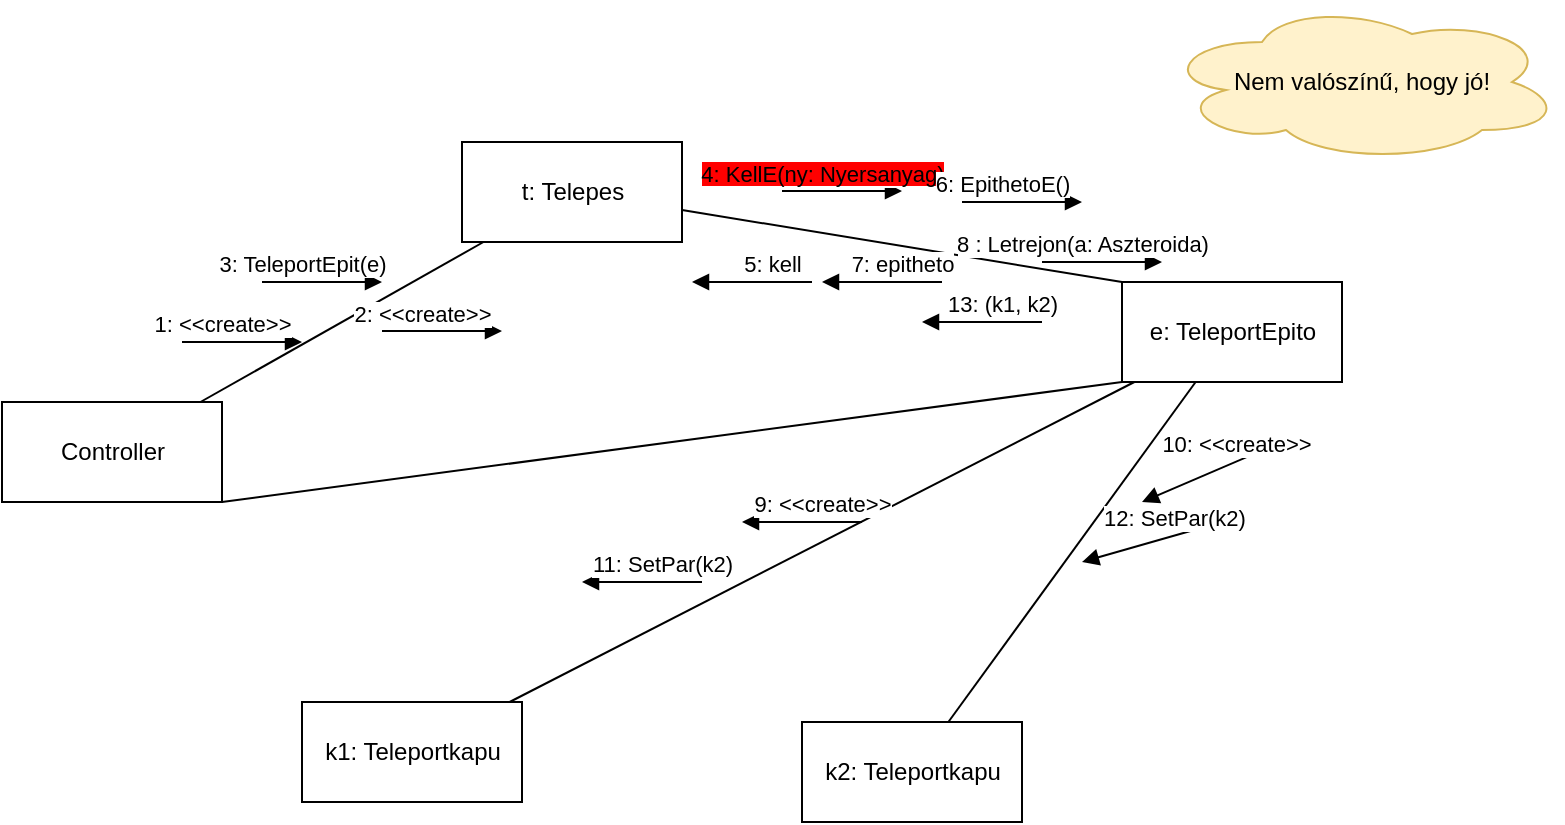 <mxfile version="14.4.7" type="github">
  <diagram id="HolWiXEPeuLV7ym3ct0_" name="Page-1">
    <mxGraphModel dx="1038" dy="548" grid="1" gridSize="10" guides="1" tooltips="1" connect="1" arrows="1" fold="1" page="1" pageScale="1" pageWidth="850" pageHeight="1100" math="0" shadow="0">
      <root>
        <mxCell id="0" />
        <mxCell id="1" parent="0" />
        <mxCell id="GyvDfbJIoFV9S9uWPGpv-1" value="t: Telepes" style="html=1;" vertex="1" parent="1">
          <mxGeometry x="280" y="80" width="110" height="50" as="geometry" />
        </mxCell>
        <mxCell id="GyvDfbJIoFV9S9uWPGpv-2" value="e: TeleportEpito" style="html=1;" vertex="1" parent="1">
          <mxGeometry x="610" y="150" width="110" height="50" as="geometry" />
        </mxCell>
        <mxCell id="GyvDfbJIoFV9S9uWPGpv-3" value="k1: Teleportkapu" style="html=1;" vertex="1" parent="1">
          <mxGeometry x="200" y="360" width="110" height="50" as="geometry" />
        </mxCell>
        <mxCell id="GyvDfbJIoFV9S9uWPGpv-4" value="k2: Teleportkapu" style="html=1;" vertex="1" parent="1">
          <mxGeometry x="450" y="370" width="110" height="50" as="geometry" />
        </mxCell>
        <mxCell id="GyvDfbJIoFV9S9uWPGpv-7" value="Controller" style="html=1;" vertex="1" parent="1">
          <mxGeometry x="50" y="210" width="110" height="50" as="geometry" />
        </mxCell>
        <mxCell id="GyvDfbJIoFV9S9uWPGpv-11" value="" style="html=1;verticalAlign=bottom;endArrow=none;endFill=0;" edge="1" parent="1" source="GyvDfbJIoFV9S9uWPGpv-7" target="GyvDfbJIoFV9S9uWPGpv-1">
          <mxGeometry width="80" relative="1" as="geometry">
            <mxPoint x="380" y="180" as="sourcePoint" />
            <mxPoint x="460" y="180" as="targetPoint" />
          </mxGeometry>
        </mxCell>
        <mxCell id="GyvDfbJIoFV9S9uWPGpv-14" value="" style="html=1;verticalAlign=bottom;endArrow=none;endFill=0;entryX=0;entryY=0;entryDx=0;entryDy=0;" edge="1" parent="1" source="GyvDfbJIoFV9S9uWPGpv-1" target="GyvDfbJIoFV9S9uWPGpv-2">
          <mxGeometry width="80" relative="1" as="geometry">
            <mxPoint x="60.001" y="510" as="sourcePoint" />
            <mxPoint x="201.539" y="430" as="targetPoint" />
          </mxGeometry>
        </mxCell>
        <mxCell id="GyvDfbJIoFV9S9uWPGpv-15" value="" style="html=1;verticalAlign=bottom;endArrow=none;endFill=0;" edge="1" parent="1" source="GyvDfbJIoFV9S9uWPGpv-2" target="GyvDfbJIoFV9S9uWPGpv-4">
          <mxGeometry width="80" relative="1" as="geometry">
            <mxPoint x="560" y="280" as="sourcePoint" />
            <mxPoint x="330.769" y="170" as="targetPoint" />
          </mxGeometry>
        </mxCell>
        <mxCell id="GyvDfbJIoFV9S9uWPGpv-16" value="" style="html=1;verticalAlign=bottom;endArrow=none;endFill=0;" edge="1" parent="1" source="GyvDfbJIoFV9S9uWPGpv-2" target="GyvDfbJIoFV9S9uWPGpv-3">
          <mxGeometry width="80" relative="1" as="geometry">
            <mxPoint x="330" y="300" as="sourcePoint" />
            <mxPoint x="340.769" y="180" as="targetPoint" />
          </mxGeometry>
        </mxCell>
        <mxCell id="GyvDfbJIoFV9S9uWPGpv-17" value="" style="html=1;verticalAlign=bottom;endArrow=none;endFill=0;entryX=0;entryY=1;entryDx=0;entryDy=0;exitX=1;exitY=1;exitDx=0;exitDy=0;" edge="1" parent="1" source="GyvDfbJIoFV9S9uWPGpv-7" target="GyvDfbJIoFV9S9uWPGpv-2">
          <mxGeometry width="80" relative="1" as="geometry">
            <mxPoint x="209.231" y="270" as="sourcePoint" />
            <mxPoint x="350.769" y="190" as="targetPoint" />
          </mxGeometry>
        </mxCell>
        <mxCell id="GyvDfbJIoFV9S9uWPGpv-19" value="Nem valószínű, hogy jó!" style="ellipse;shape=cloud;whiteSpace=wrap;html=1;fillColor=#fff2cc;strokeColor=#d6b656;" vertex="1" parent="1">
          <mxGeometry x="630" y="10" width="200" height="80" as="geometry" />
        </mxCell>
        <mxCell id="GyvDfbJIoFV9S9uWPGpv-21" value="1: &amp;lt;&amp;lt;create&amp;gt;&amp;gt;" style="html=1;verticalAlign=bottom;endArrow=block;" edge="1" parent="1">
          <mxGeometry x="-0.333" width="80" relative="1" as="geometry">
            <mxPoint x="140" y="180" as="sourcePoint" />
            <mxPoint x="200" y="180" as="targetPoint" />
            <mxPoint as="offset" />
          </mxGeometry>
        </mxCell>
        <mxCell id="GyvDfbJIoFV9S9uWPGpv-22" value="2: &amp;lt;&amp;lt;create&amp;gt;&amp;gt;" style="html=1;verticalAlign=bottom;endArrow=block;" edge="1" parent="1">
          <mxGeometry x="-0.333" width="80" relative="1" as="geometry">
            <mxPoint x="240" y="174.5" as="sourcePoint" />
            <mxPoint x="300" y="174.5" as="targetPoint" />
            <mxPoint as="offset" />
          </mxGeometry>
        </mxCell>
        <mxCell id="GyvDfbJIoFV9S9uWPGpv-23" value="3: TeleportEpit(e)" style="html=1;verticalAlign=bottom;endArrow=block;" edge="1" parent="1">
          <mxGeometry x="-0.333" width="80" relative="1" as="geometry">
            <mxPoint x="180" y="150" as="sourcePoint" />
            <mxPoint x="240" y="150" as="targetPoint" />
            <mxPoint as="offset" />
          </mxGeometry>
        </mxCell>
        <mxCell id="GyvDfbJIoFV9S9uWPGpv-24" value="&lt;span style=&quot;background-color: rgb(255 , 0 , 0)&quot;&gt;4: KellE(ny: Nyersanyag)&lt;/span&gt;" style="html=1;verticalAlign=bottom;endArrow=block;" edge="1" parent="1">
          <mxGeometry x="-0.333" width="80" relative="1" as="geometry">
            <mxPoint x="440" y="104.5" as="sourcePoint" />
            <mxPoint x="500" y="104.5" as="targetPoint" />
            <mxPoint as="offset" />
          </mxGeometry>
        </mxCell>
        <mxCell id="GyvDfbJIoFV9S9uWPGpv-27" value="8 : Letrejon(a: Aszteroida)" style="html=1;verticalAlign=bottom;endArrow=block;" edge="1" parent="1">
          <mxGeometry x="-0.333" width="80" relative="1" as="geometry">
            <mxPoint x="570" y="140" as="sourcePoint" />
            <mxPoint x="630" y="140" as="targetPoint" />
            <mxPoint as="offset" />
          </mxGeometry>
        </mxCell>
        <mxCell id="GyvDfbJIoFV9S9uWPGpv-28" value="5: kell" style="html=1;verticalAlign=bottom;endArrow=block;" edge="1" parent="1">
          <mxGeometry x="-0.333" width="80" relative="1" as="geometry">
            <mxPoint x="455" y="150" as="sourcePoint" />
            <mxPoint x="395" y="150" as="targetPoint" />
            <mxPoint as="offset" />
          </mxGeometry>
        </mxCell>
        <mxCell id="GyvDfbJIoFV9S9uWPGpv-29" value="6: EpithetoE()" style="html=1;verticalAlign=bottom;endArrow=block;" edge="1" parent="1">
          <mxGeometry x="-0.333" width="80" relative="1" as="geometry">
            <mxPoint x="530" y="110" as="sourcePoint" />
            <mxPoint x="590" y="110" as="targetPoint" />
            <mxPoint as="offset" />
          </mxGeometry>
        </mxCell>
        <mxCell id="GyvDfbJIoFV9S9uWPGpv-30" value="7: epitheto" style="html=1;verticalAlign=bottom;endArrow=block;" edge="1" parent="1">
          <mxGeometry x="-0.333" width="80" relative="1" as="geometry">
            <mxPoint x="520" y="150" as="sourcePoint" />
            <mxPoint x="460" y="150" as="targetPoint" />
            <mxPoint as="offset" />
          </mxGeometry>
        </mxCell>
        <mxCell id="GyvDfbJIoFV9S9uWPGpv-35" value="9: &amp;lt;&amp;lt;create&amp;gt;&amp;gt;" style="html=1;verticalAlign=bottom;endArrow=block;" edge="1" parent="1">
          <mxGeometry x="-0.333" width="80" relative="1" as="geometry">
            <mxPoint x="480" y="270" as="sourcePoint" />
            <mxPoint x="420" y="270" as="targetPoint" />
            <mxPoint as="offset" />
          </mxGeometry>
        </mxCell>
        <mxCell id="GyvDfbJIoFV9S9uWPGpv-36" value="10: &amp;lt;&amp;lt;create&amp;gt;&amp;gt;" style="html=1;verticalAlign=bottom;endArrow=block;" edge="1" parent="1">
          <mxGeometry x="-0.333" width="80" relative="1" as="geometry">
            <mxPoint x="690" y="230" as="sourcePoint" />
            <mxPoint x="620" y="260" as="targetPoint" />
            <mxPoint as="offset" />
          </mxGeometry>
        </mxCell>
        <mxCell id="GyvDfbJIoFV9S9uWPGpv-37" value="11: SetPar(k2)" style="html=1;verticalAlign=bottom;endArrow=block;" edge="1" parent="1">
          <mxGeometry x="-0.333" width="80" relative="1" as="geometry">
            <mxPoint x="400" y="300" as="sourcePoint" />
            <mxPoint x="340" y="300" as="targetPoint" />
            <mxPoint as="offset" />
          </mxGeometry>
        </mxCell>
        <mxCell id="GyvDfbJIoFV9S9uWPGpv-38" value="12: SetPar(k2)" style="html=1;verticalAlign=bottom;endArrow=block;" edge="1" parent="1">
          <mxGeometry x="-0.333" width="80" relative="1" as="geometry">
            <mxPoint x="660" y="270" as="sourcePoint" />
            <mxPoint x="590" y="290" as="targetPoint" />
            <mxPoint as="offset" />
          </mxGeometry>
        </mxCell>
        <mxCell id="GyvDfbJIoFV9S9uWPGpv-39" value="13: (k1, k2)" style="html=1;verticalAlign=bottom;endArrow=block;" edge="1" parent="1">
          <mxGeometry x="-0.333" width="80" relative="1" as="geometry">
            <mxPoint x="570" y="170" as="sourcePoint" />
            <mxPoint x="510" y="170" as="targetPoint" />
            <mxPoint as="offset" />
          </mxGeometry>
        </mxCell>
      </root>
    </mxGraphModel>
  </diagram>
</mxfile>
